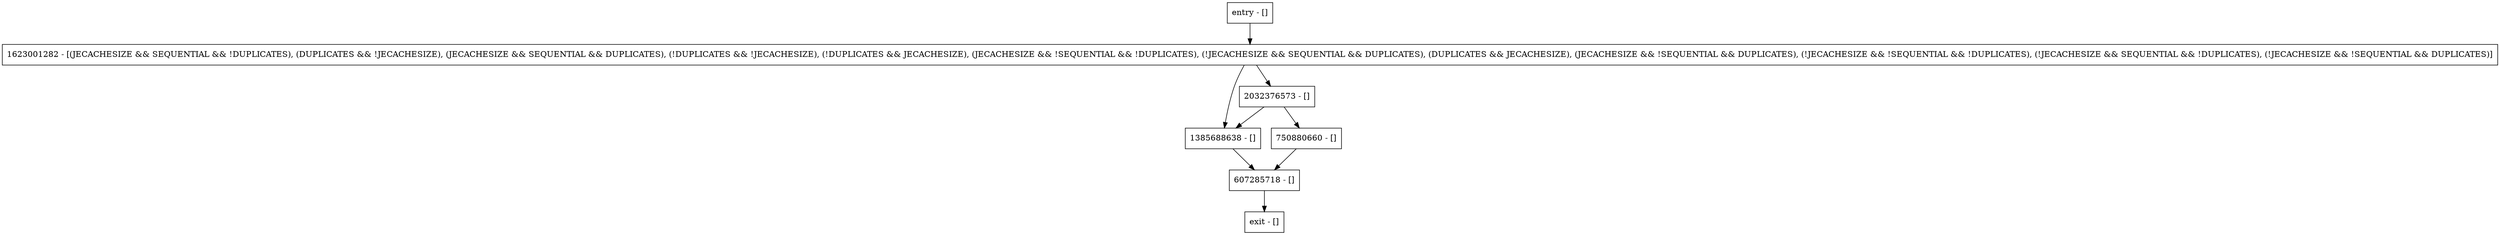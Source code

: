digraph haveEmbeddedData {
node [shape=record];
entry [label="entry - []"];
exit [label="exit - []"];
607285718 [label="607285718 - []"];
1385688638 [label="1385688638 - []"];
750880660 [label="750880660 - []"];
1623001282 [label="1623001282 - [(JECACHESIZE && SEQUENTIAL && !DUPLICATES), (DUPLICATES && !JECACHESIZE), (JECACHESIZE && SEQUENTIAL && DUPLICATES), (!DUPLICATES && !JECACHESIZE), (!DUPLICATES && JECACHESIZE), (JECACHESIZE && !SEQUENTIAL && !DUPLICATES), (!JECACHESIZE && SEQUENTIAL && DUPLICATES), (DUPLICATES && JECACHESIZE), (JECACHESIZE && !SEQUENTIAL && DUPLICATES), (!JECACHESIZE && !SEQUENTIAL && !DUPLICATES), (!JECACHESIZE && SEQUENTIAL && !DUPLICATES), (!JECACHESIZE && !SEQUENTIAL && DUPLICATES)]"];
2032376573 [label="2032376573 - []"];
entry;
exit;
entry -> 1623001282;
607285718 -> exit;
1385688638 -> 607285718;
750880660 -> 607285718;
1623001282 -> 1385688638;
1623001282 -> 2032376573;
2032376573 -> 1385688638;
2032376573 -> 750880660;
}

